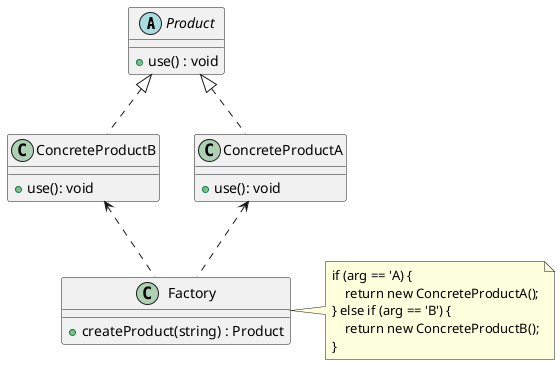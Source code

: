 @startuml

Product <|.. ConcreteProductA
Product <|.. ConcreteProductB

Factory .up.> ConcreteProductA
Factory .up.> ConcreteProductB

abstract class Product {
    +use() : void
}

class ConcreteProductA {
    +use(): void
}

class ConcreteProductB {
    +use(): void
}

class Factory {
    +createProduct(string) : Product
}

note as n1
    if (arg == 'A) {
        return new ConcreteProductA();
    } else if (arg == 'B') {
        return new ConcreteProductB();
    }
end note
Factory .right. n1

@enduml